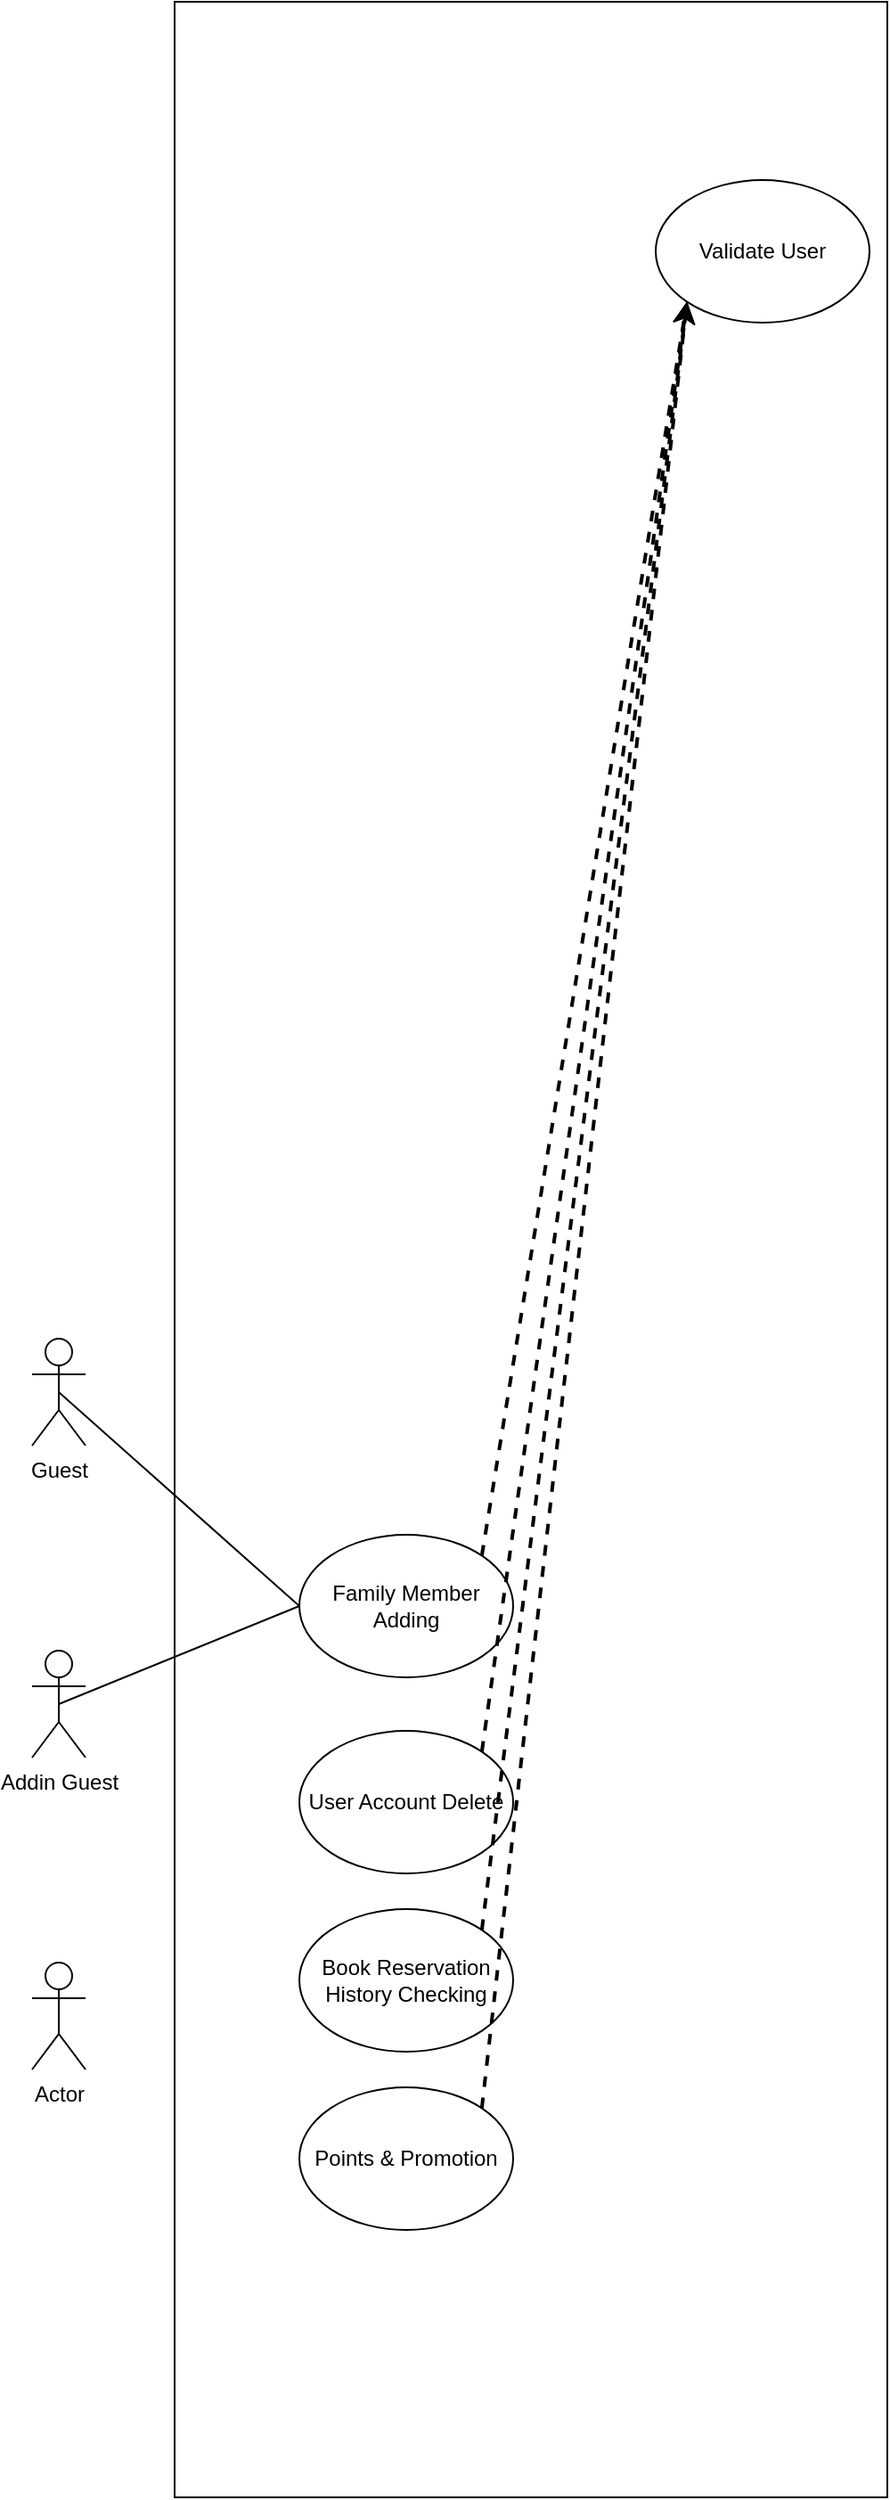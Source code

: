 <mxfile version="22.0.4" type="github">
  <diagram name="Page-1" id="uF8d6Z5YZQ0IH_8VUQmD">
    <mxGraphModel dx="1167" dy="1905" grid="1" gridSize="10" guides="1" tooltips="1" connect="1" arrows="1" fold="1" page="1" pageScale="1" pageWidth="827" pageHeight="1169" math="0" shadow="0">
      <root>
        <mxCell id="0" />
        <mxCell id="1" parent="0" />
        <mxCell id="lB7tE4sDJ6YOISGpc0Tp-2" value="Guest" style="shape=umlActor;verticalLabelPosition=bottom;verticalAlign=top;html=1;outlineConnect=0;" vertex="1" parent="1">
          <mxGeometry x="160" y="350" width="30" height="60" as="geometry" />
        </mxCell>
        <mxCell id="lB7tE4sDJ6YOISGpc0Tp-3" value="" style="rounded=0;whiteSpace=wrap;html=1;fillColor=none;" vertex="1" parent="1">
          <mxGeometry x="240" y="-400" width="400" height="1400" as="geometry" />
        </mxCell>
        <mxCell id="lB7tE4sDJ6YOISGpc0Tp-4" value="Family Member Adding" style="ellipse;whiteSpace=wrap;html=1;" vertex="1" parent="1">
          <mxGeometry x="310" y="460" width="120" height="80" as="geometry" />
        </mxCell>
        <mxCell id="lB7tE4sDJ6YOISGpc0Tp-12" value="" style="endArrow=none;html=1;rounded=0;entryX=0;entryY=0.5;entryDx=0;entryDy=0;exitX=0.5;exitY=0.5;exitDx=0;exitDy=0;exitPerimeter=0;" edge="1" parent="1" source="lB7tE4sDJ6YOISGpc0Tp-2" target="lB7tE4sDJ6YOISGpc0Tp-4">
          <mxGeometry width="50" height="50" relative="1" as="geometry">
            <mxPoint x="360" y="270" as="sourcePoint" />
            <mxPoint x="410" y="220" as="targetPoint" />
          </mxGeometry>
        </mxCell>
        <mxCell id="lB7tE4sDJ6YOISGpc0Tp-13" value="Validate User" style="ellipse;whiteSpace=wrap;html=1;" vertex="1" parent="1">
          <mxGeometry x="510" y="-300" width="120" height="80" as="geometry" />
        </mxCell>
        <mxCell id="lB7tE4sDJ6YOISGpc0Tp-15" value="&lt;div&gt;User Account Delete&lt;/div&gt;" style="ellipse;whiteSpace=wrap;html=1;" vertex="1" parent="1">
          <mxGeometry x="310" y="570" width="120" height="80" as="geometry" />
        </mxCell>
        <mxCell id="lB7tE4sDJ6YOISGpc0Tp-16" value="&lt;div&gt;Book Reservation History Checking&lt;/div&gt;" style="ellipse;whiteSpace=wrap;html=1;" vertex="1" parent="1">
          <mxGeometry x="310" y="670" width="120" height="80" as="geometry" />
        </mxCell>
        <mxCell id="lB7tE4sDJ6YOISGpc0Tp-17" value="&lt;div&gt;Points &amp;amp; Promotion&lt;/div&gt;" style="ellipse;whiteSpace=wrap;html=1;" vertex="1" parent="1">
          <mxGeometry x="310" y="770" width="120" height="80" as="geometry" />
        </mxCell>
        <mxCell id="lB7tE4sDJ6YOISGpc0Tp-18" value="Addin Guest" style="shape=umlActor;verticalLabelPosition=bottom;verticalAlign=top;html=1;outlineConnect=0;" vertex="1" parent="1">
          <mxGeometry x="160" y="525" width="30" height="60" as="geometry" />
        </mxCell>
        <mxCell id="lB7tE4sDJ6YOISGpc0Tp-20" value="" style="endArrow=none;html=1;rounded=0;entryX=0;entryY=0.5;entryDx=0;entryDy=0;exitX=0.5;exitY=0.5;exitDx=0;exitDy=0;exitPerimeter=0;" edge="1" parent="1" source="lB7tE4sDJ6YOISGpc0Tp-18" target="lB7tE4sDJ6YOISGpc0Tp-4">
          <mxGeometry width="50" height="50" relative="1" as="geometry">
            <mxPoint x="430" y="590" as="sourcePoint" />
            <mxPoint x="480" y="540" as="targetPoint" />
          </mxGeometry>
        </mxCell>
        <mxCell id="lB7tE4sDJ6YOISGpc0Tp-22" value="" style="endArrow=classic;html=1;rounded=0;entryX=0;entryY=1;entryDx=0;entryDy=0;exitX=1;exitY=0;exitDx=0;exitDy=0;dashed=1;strokeWidth=2;" edge="1" parent="1" source="lB7tE4sDJ6YOISGpc0Tp-4" target="lB7tE4sDJ6YOISGpc0Tp-13">
          <mxGeometry width="50" height="50" relative="1" as="geometry">
            <mxPoint x="410" y="480" as="sourcePoint" />
            <mxPoint x="460" y="420" as="targetPoint" />
          </mxGeometry>
        </mxCell>
        <mxCell id="lB7tE4sDJ6YOISGpc0Tp-23" value="" style="endArrow=classic;html=1;rounded=0;entryX=0;entryY=1;entryDx=0;entryDy=0;exitX=1;exitY=0;exitDx=0;exitDy=0;dashed=1;strokeWidth=2;" edge="1" parent="1" source="lB7tE4sDJ6YOISGpc0Tp-15" target="lB7tE4sDJ6YOISGpc0Tp-13">
          <mxGeometry width="50" height="50" relative="1" as="geometry">
            <mxPoint x="422" y="482" as="sourcePoint" />
            <mxPoint x="538" y="-222" as="targetPoint" />
          </mxGeometry>
        </mxCell>
        <mxCell id="lB7tE4sDJ6YOISGpc0Tp-24" value="" style="endArrow=classic;html=1;rounded=0;entryX=0;entryY=1;entryDx=0;entryDy=0;exitX=1;exitY=0;exitDx=0;exitDy=0;dashed=1;strokeWidth=2;" edge="1" parent="1" source="lB7tE4sDJ6YOISGpc0Tp-16" target="lB7tE4sDJ6YOISGpc0Tp-13">
          <mxGeometry width="50" height="50" relative="1" as="geometry">
            <mxPoint x="432" y="492" as="sourcePoint" />
            <mxPoint x="548" y="-212" as="targetPoint" />
          </mxGeometry>
        </mxCell>
        <mxCell id="lB7tE4sDJ6YOISGpc0Tp-25" value="" style="endArrow=classic;html=1;rounded=0;entryX=0;entryY=1;entryDx=0;entryDy=0;exitX=1;exitY=0;exitDx=0;exitDy=0;dashed=1;strokeWidth=2;" edge="1" parent="1" source="lB7tE4sDJ6YOISGpc0Tp-17" target="lB7tE4sDJ6YOISGpc0Tp-13">
          <mxGeometry width="50" height="50" relative="1" as="geometry">
            <mxPoint x="442" y="502" as="sourcePoint" />
            <mxPoint x="558" y="-202" as="targetPoint" />
          </mxGeometry>
        </mxCell>
        <mxCell id="lB7tE4sDJ6YOISGpc0Tp-26" value="Actor" style="shape=umlActor;verticalLabelPosition=bottom;verticalAlign=top;html=1;outlineConnect=0;" vertex="1" parent="1">
          <mxGeometry x="160" y="700" width="30" height="60" as="geometry" />
        </mxCell>
      </root>
    </mxGraphModel>
  </diagram>
</mxfile>
